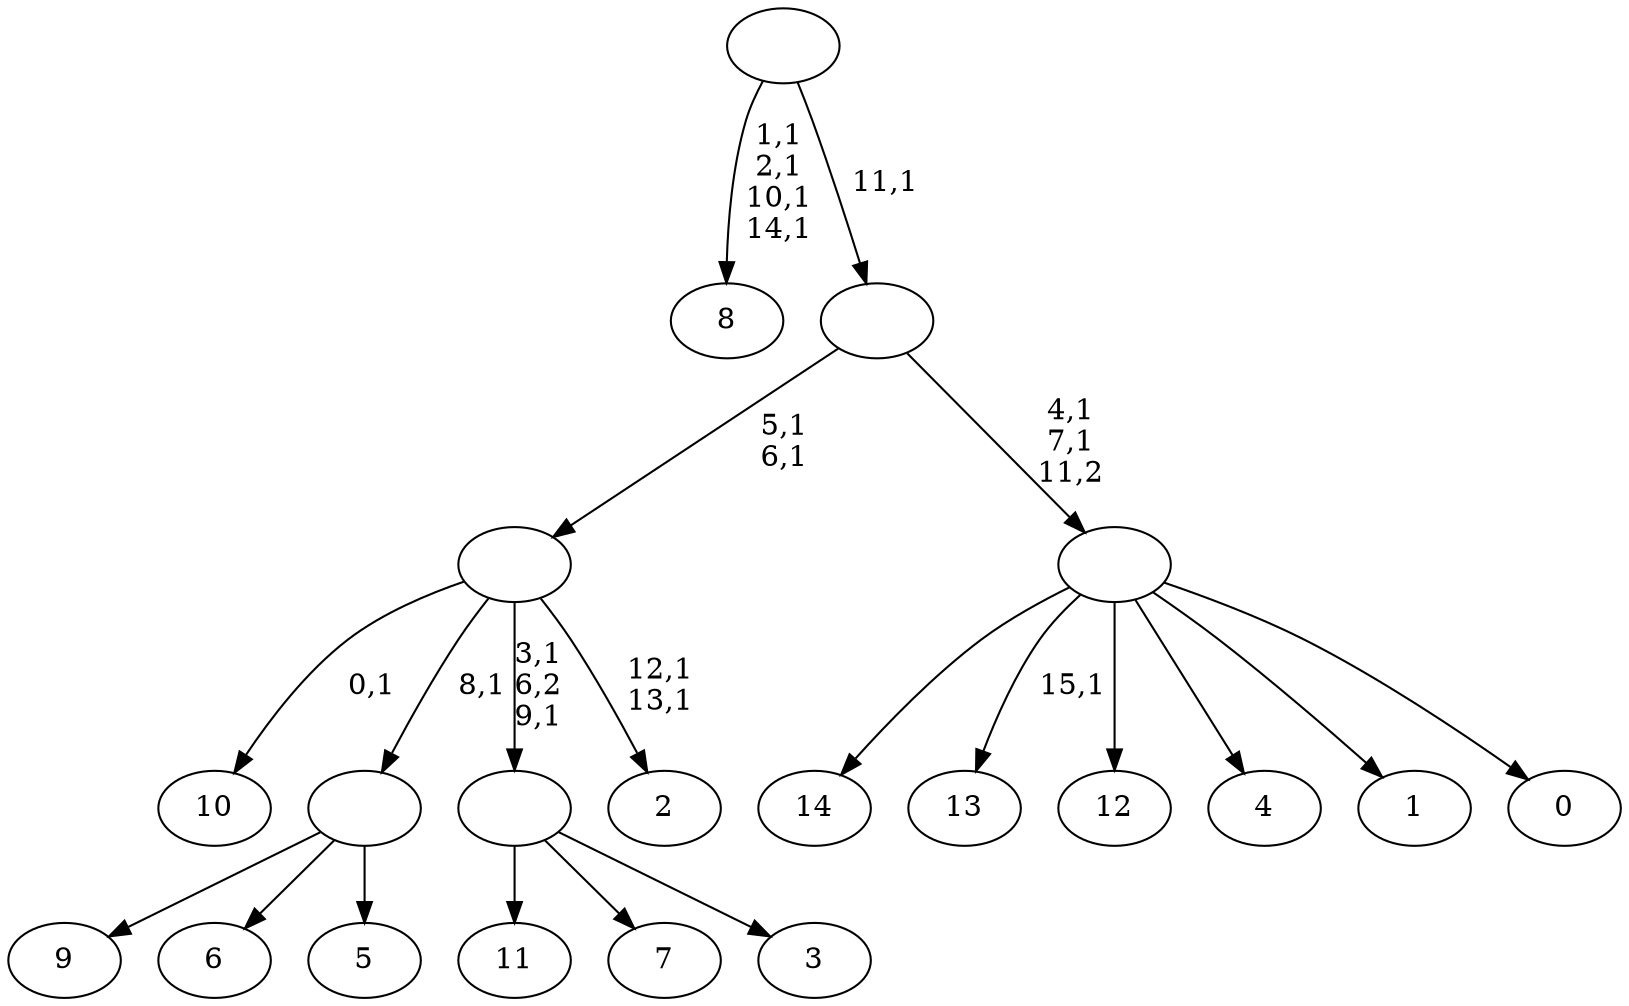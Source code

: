 digraph T {
	31 [label="14"]
	30 [label="13"]
	28 [label="12"]
	27 [label="11"]
	26 [label="10"]
	24 [label="9"]
	23 [label="8"]
	18 [label="7"]
	17 [label="6"]
	16 [label="5"]
	15 [label=""]
	14 [label="4"]
	13 [label="3"]
	12 [label=""]
	10 [label="2"]
	7 [label=""]
	5 [label="1"]
	4 [label="0"]
	3 [label=""]
	1 [label=""]
	0 [label=""]
	15 -> 24 [label=""]
	15 -> 17 [label=""]
	15 -> 16 [label=""]
	12 -> 27 [label=""]
	12 -> 18 [label=""]
	12 -> 13 [label=""]
	7 -> 10 [label="12,1\n13,1"]
	7 -> 12 [label="3,1\n6,2\n9,1"]
	7 -> 26 [label="0,1"]
	7 -> 15 [label="8,1"]
	3 -> 30 [label="15,1"]
	3 -> 31 [label=""]
	3 -> 28 [label=""]
	3 -> 14 [label=""]
	3 -> 5 [label=""]
	3 -> 4 [label=""]
	1 -> 3 [label="4,1\n7,1\n11,2"]
	1 -> 7 [label="5,1\n6,1"]
	0 -> 23 [label="1,1\n2,1\n10,1\n14,1"]
	0 -> 1 [label="11,1"]
}
